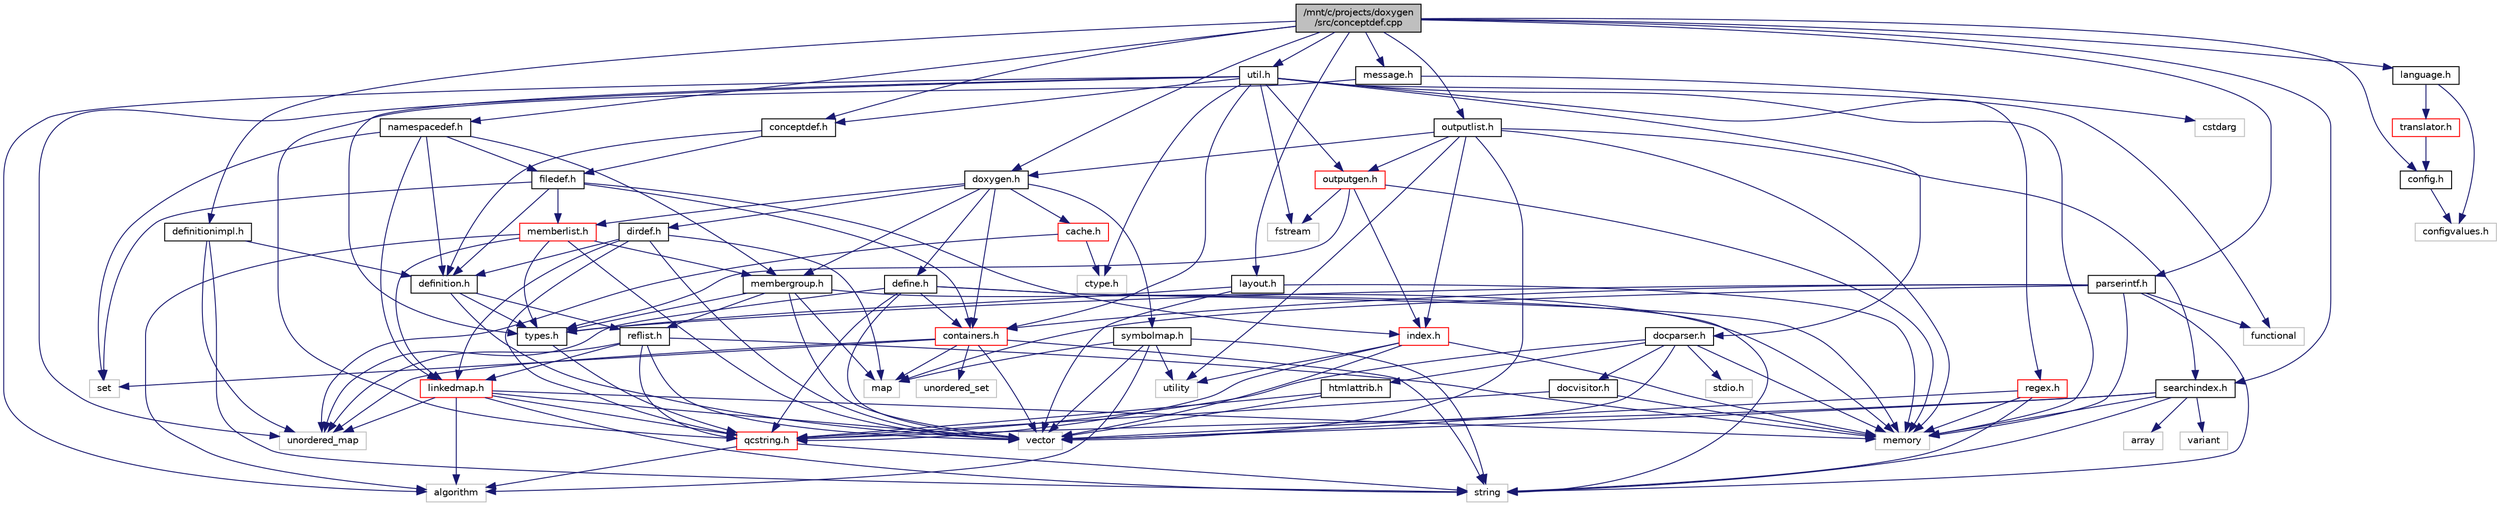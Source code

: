 digraph "/mnt/c/projects/doxygen/src/conceptdef.cpp"
{
 // LATEX_PDF_SIZE
  edge [fontname="Helvetica",fontsize="10",labelfontname="Helvetica",labelfontsize="10"];
  node [fontname="Helvetica",fontsize="10",shape=record];
  Node1 [label="/mnt/c/projects/doxygen\l/src/conceptdef.cpp",height=0.2,width=0.4,color="black", fillcolor="grey75", style="filled", fontcolor="black",tooltip=" "];
  Node1 -> Node2 [color="midnightblue",fontsize="10",style="solid"];
  Node2 [label="conceptdef.h",height=0.2,width=0.4,color="black", fillcolor="white", style="filled",URL="$conceptdef_8h.html",tooltip=" "];
  Node2 -> Node3 [color="midnightblue",fontsize="10",style="solid"];
  Node3 [label="definition.h",height=0.2,width=0.4,color="black", fillcolor="white", style="filled",URL="$definition_8h.html",tooltip=" "];
  Node3 -> Node4 [color="midnightblue",fontsize="10",style="solid"];
  Node4 [label="vector",height=0.2,width=0.4,color="grey75", fillcolor="white", style="filled",tooltip=" "];
  Node3 -> Node5 [color="midnightblue",fontsize="10",style="solid"];
  Node5 [label="types.h",height=0.2,width=0.4,color="black", fillcolor="white", style="filled",URL="$types_8h.html",tooltip="This file contains a number of basic enums and types."];
  Node5 -> Node6 [color="midnightblue",fontsize="10",style="solid"];
  Node6 [label="qcstring.h",height=0.2,width=0.4,color="red", fillcolor="white", style="filled",URL="$qcstring_8h.html",tooltip=" "];
  Node6 -> Node7 [color="midnightblue",fontsize="10",style="solid"];
  Node7 [label="string",height=0.2,width=0.4,color="grey75", fillcolor="white", style="filled",tooltip=" "];
  Node6 -> Node8 [color="midnightblue",fontsize="10",style="solid"];
  Node8 [label="algorithm",height=0.2,width=0.4,color="grey75", fillcolor="white", style="filled",tooltip=" "];
  Node3 -> Node16 [color="midnightblue",fontsize="10",style="solid"];
  Node16 [label="reflist.h",height=0.2,width=0.4,color="black", fillcolor="white", style="filled",URL="$reflist_8h.html",tooltip=" "];
  Node16 -> Node4 [color="midnightblue",fontsize="10",style="solid"];
  Node16 -> Node17 [color="midnightblue",fontsize="10",style="solid"];
  Node17 [label="unordered_map",height=0.2,width=0.4,color="grey75", fillcolor="white", style="filled",tooltip=" "];
  Node16 -> Node18 [color="midnightblue",fontsize="10",style="solid"];
  Node18 [label="memory",height=0.2,width=0.4,color="grey75", fillcolor="white", style="filled",tooltip=" "];
  Node16 -> Node6 [color="midnightblue",fontsize="10",style="solid"];
  Node16 -> Node19 [color="midnightblue",fontsize="10",style="solid"];
  Node19 [label="linkedmap.h",height=0.2,width=0.4,color="red", fillcolor="white", style="filled",URL="$linkedmap_8h.html",tooltip=" "];
  Node19 -> Node17 [color="midnightblue",fontsize="10",style="solid"];
  Node19 -> Node4 [color="midnightblue",fontsize="10",style="solid"];
  Node19 -> Node18 [color="midnightblue",fontsize="10",style="solid"];
  Node19 -> Node7 [color="midnightblue",fontsize="10",style="solid"];
  Node19 -> Node8 [color="midnightblue",fontsize="10",style="solid"];
  Node19 -> Node6 [color="midnightblue",fontsize="10",style="solid"];
  Node2 -> Node20 [color="midnightblue",fontsize="10",style="solid"];
  Node20 [label="filedef.h",height=0.2,width=0.4,color="black", fillcolor="white", style="filled",URL="$filedef_8h.html",tooltip=" "];
  Node20 -> Node21 [color="midnightblue",fontsize="10",style="solid"];
  Node21 [label="set",height=0.2,width=0.4,color="grey75", fillcolor="white", style="filled",tooltip=" "];
  Node20 -> Node22 [color="midnightblue",fontsize="10",style="solid"];
  Node22 [label="index.h",height=0.2,width=0.4,color="red", fillcolor="white", style="filled",URL="$index_8h.html",tooltip=" "];
  Node22 -> Node23 [color="midnightblue",fontsize="10",style="solid"];
  Node23 [label="utility",height=0.2,width=0.4,color="grey75", fillcolor="white", style="filled",tooltip=" "];
  Node22 -> Node4 [color="midnightblue",fontsize="10",style="solid"];
  Node22 -> Node18 [color="midnightblue",fontsize="10",style="solid"];
  Node22 -> Node6 [color="midnightblue",fontsize="10",style="solid"];
  Node20 -> Node3 [color="midnightblue",fontsize="10",style="solid"];
  Node20 -> Node25 [color="midnightblue",fontsize="10",style="solid"];
  Node25 [label="memberlist.h",height=0.2,width=0.4,color="red", fillcolor="white", style="filled",URL="$memberlist_8h.html",tooltip=" "];
  Node25 -> Node4 [color="midnightblue",fontsize="10",style="solid"];
  Node25 -> Node8 [color="midnightblue",fontsize="10",style="solid"];
  Node25 -> Node19 [color="midnightblue",fontsize="10",style="solid"];
  Node25 -> Node5 [color="midnightblue",fontsize="10",style="solid"];
  Node25 -> Node34 [color="midnightblue",fontsize="10",style="solid"];
  Node34 [label="membergroup.h",height=0.2,width=0.4,color="black", fillcolor="white", style="filled",URL="$membergroup_8h.html",tooltip=" "];
  Node34 -> Node4 [color="midnightblue",fontsize="10",style="solid"];
  Node34 -> Node31 [color="midnightblue",fontsize="10",style="solid"];
  Node31 [label="map",height=0.2,width=0.4,color="grey75", fillcolor="white", style="filled",tooltip=" "];
  Node34 -> Node18 [color="midnightblue",fontsize="10",style="solid"];
  Node34 -> Node5 [color="midnightblue",fontsize="10",style="solid"];
  Node34 -> Node16 [color="midnightblue",fontsize="10",style="solid"];
  Node20 -> Node30 [color="midnightblue",fontsize="10",style="solid"];
  Node30 [label="containers.h",height=0.2,width=0.4,color="red", fillcolor="white", style="filled",URL="$containers_8h.html",tooltip=" "];
  Node30 -> Node4 [color="midnightblue",fontsize="10",style="solid"];
  Node30 -> Node7 [color="midnightblue",fontsize="10",style="solid"];
  Node30 -> Node21 [color="midnightblue",fontsize="10",style="solid"];
  Node30 -> Node31 [color="midnightblue",fontsize="10",style="solid"];
  Node30 -> Node32 [color="midnightblue",fontsize="10",style="solid"];
  Node32 [label="unordered_set",height=0.2,width=0.4,color="grey75", fillcolor="white", style="filled",tooltip=" "];
  Node30 -> Node17 [color="midnightblue",fontsize="10",style="solid"];
  Node1 -> Node35 [color="midnightblue",fontsize="10",style="solid"];
  Node35 [label="definitionimpl.h",height=0.2,width=0.4,color="black", fillcolor="white", style="filled",URL="$definitionimpl_8h.html",tooltip=" "];
  Node35 -> Node17 [color="midnightblue",fontsize="10",style="solid"];
  Node35 -> Node7 [color="midnightblue",fontsize="10",style="solid"];
  Node35 -> Node3 [color="midnightblue",fontsize="10",style="solid"];
  Node1 -> Node36 [color="midnightblue",fontsize="10",style="solid"];
  Node36 [label="util.h",height=0.2,width=0.4,color="black", fillcolor="white", style="filled",URL="$util_8h.html",tooltip="A bunch of utility functions."];
  Node36 -> Node18 [color="midnightblue",fontsize="10",style="solid"];
  Node36 -> Node17 [color="midnightblue",fontsize="10",style="solid"];
  Node36 -> Node8 [color="midnightblue",fontsize="10",style="solid"];
  Node36 -> Node37 [color="midnightblue",fontsize="10",style="solid"];
  Node37 [label="functional",height=0.2,width=0.4,color="grey75", fillcolor="white", style="filled",tooltip=" "];
  Node36 -> Node38 [color="midnightblue",fontsize="10",style="solid"];
  Node38 [label="fstream",height=0.2,width=0.4,color="grey75", fillcolor="white", style="filled",tooltip=" "];
  Node36 -> Node39 [color="midnightblue",fontsize="10",style="solid"];
  Node39 [label="ctype.h",height=0.2,width=0.4,color="grey75", fillcolor="white", style="filled",tooltip=" "];
  Node36 -> Node5 [color="midnightblue",fontsize="10",style="solid"];
  Node36 -> Node40 [color="midnightblue",fontsize="10",style="solid"];
  Node40 [label="docparser.h",height=0.2,width=0.4,color="black", fillcolor="white", style="filled",URL="$docparser_8h.html",tooltip=" "];
  Node40 -> Node41 [color="midnightblue",fontsize="10",style="solid"];
  Node41 [label="stdio.h",height=0.2,width=0.4,color="grey75", fillcolor="white", style="filled",tooltip=" "];
  Node40 -> Node4 [color="midnightblue",fontsize="10",style="solid"];
  Node40 -> Node18 [color="midnightblue",fontsize="10",style="solid"];
  Node40 -> Node6 [color="midnightblue",fontsize="10",style="solid"];
  Node40 -> Node42 [color="midnightblue",fontsize="10",style="solid"];
  Node42 [label="docvisitor.h",height=0.2,width=0.4,color="black", fillcolor="white", style="filled",URL="$docvisitor_8h.html",tooltip=" "];
  Node42 -> Node18 [color="midnightblue",fontsize="10",style="solid"];
  Node42 -> Node6 [color="midnightblue",fontsize="10",style="solid"];
  Node40 -> Node43 [color="midnightblue",fontsize="10",style="solid"];
  Node43 [label="htmlattrib.h",height=0.2,width=0.4,color="black", fillcolor="white", style="filled",URL="$htmlattrib_8h.html",tooltip=" "];
  Node43 -> Node4 [color="midnightblue",fontsize="10",style="solid"];
  Node43 -> Node6 [color="midnightblue",fontsize="10",style="solid"];
  Node36 -> Node30 [color="midnightblue",fontsize="10",style="solid"];
  Node36 -> Node44 [color="midnightblue",fontsize="10",style="solid"];
  Node44 [label="outputgen.h",height=0.2,width=0.4,color="red", fillcolor="white", style="filled",URL="$outputgen_8h.html",tooltip=" "];
  Node44 -> Node18 [color="midnightblue",fontsize="10",style="solid"];
  Node44 -> Node38 [color="midnightblue",fontsize="10",style="solid"];
  Node44 -> Node5 [color="midnightblue",fontsize="10",style="solid"];
  Node44 -> Node22 [color="midnightblue",fontsize="10",style="solid"];
  Node36 -> Node50 [color="midnightblue",fontsize="10",style="solid"];
  Node50 [label="regex.h",height=0.2,width=0.4,color="red", fillcolor="white", style="filled",URL="$regex_8h.html",tooltip=" "];
  Node50 -> Node18 [color="midnightblue",fontsize="10",style="solid"];
  Node50 -> Node7 [color="midnightblue",fontsize="10",style="solid"];
  Node50 -> Node4 [color="midnightblue",fontsize="10",style="solid"];
  Node36 -> Node2 [color="midnightblue",fontsize="10",style="solid"];
  Node1 -> Node52 [color="midnightblue",fontsize="10",style="solid"];
  Node52 [label="config.h",height=0.2,width=0.4,color="black", fillcolor="white", style="filled",URL="$config_8h.html",tooltip=" "];
  Node52 -> Node53 [color="midnightblue",fontsize="10",style="solid"];
  Node53 [label="configvalues.h",height=0.2,width=0.4,color="grey75", fillcolor="white", style="filled",tooltip=" "];
  Node1 -> Node54 [color="midnightblue",fontsize="10",style="solid"];
  Node54 [label="doxygen.h",height=0.2,width=0.4,color="black", fillcolor="white", style="filled",URL="$doxygen_8h.html",tooltip=" "];
  Node54 -> Node30 [color="midnightblue",fontsize="10",style="solid"];
  Node54 -> Node34 [color="midnightblue",fontsize="10",style="solid"];
  Node54 -> Node55 [color="midnightblue",fontsize="10",style="solid"];
  Node55 [label="dirdef.h",height=0.2,width=0.4,color="black", fillcolor="white", style="filled",URL="$dirdef_8h.html",tooltip=" "];
  Node55 -> Node4 [color="midnightblue",fontsize="10",style="solid"];
  Node55 -> Node31 [color="midnightblue",fontsize="10",style="solid"];
  Node55 -> Node6 [color="midnightblue",fontsize="10",style="solid"];
  Node55 -> Node19 [color="midnightblue",fontsize="10",style="solid"];
  Node55 -> Node3 [color="midnightblue",fontsize="10",style="solid"];
  Node54 -> Node25 [color="midnightblue",fontsize="10",style="solid"];
  Node54 -> Node56 [color="midnightblue",fontsize="10",style="solid"];
  Node56 [label="define.h",height=0.2,width=0.4,color="black", fillcolor="white", style="filled",URL="$define_8h.html",tooltip=" "];
  Node56 -> Node4 [color="midnightblue",fontsize="10",style="solid"];
  Node56 -> Node18 [color="midnightblue",fontsize="10",style="solid"];
  Node56 -> Node7 [color="midnightblue",fontsize="10",style="solid"];
  Node56 -> Node17 [color="midnightblue",fontsize="10",style="solid"];
  Node56 -> Node6 [color="midnightblue",fontsize="10",style="solid"];
  Node56 -> Node30 [color="midnightblue",fontsize="10",style="solid"];
  Node54 -> Node57 [color="midnightblue",fontsize="10",style="solid"];
  Node57 [label="cache.h",height=0.2,width=0.4,color="red", fillcolor="white", style="filled",URL="$cache_8h.html",tooltip=" "];
  Node57 -> Node17 [color="midnightblue",fontsize="10",style="solid"];
  Node57 -> Node39 [color="midnightblue",fontsize="10",style="solid"];
  Node54 -> Node59 [color="midnightblue",fontsize="10",style="solid"];
  Node59 [label="symbolmap.h",height=0.2,width=0.4,color="black", fillcolor="white", style="filled",URL="$symbolmap_8h.html",tooltip=" "];
  Node59 -> Node8 [color="midnightblue",fontsize="10",style="solid"];
  Node59 -> Node31 [color="midnightblue",fontsize="10",style="solid"];
  Node59 -> Node4 [color="midnightblue",fontsize="10",style="solid"];
  Node59 -> Node7 [color="midnightblue",fontsize="10",style="solid"];
  Node59 -> Node23 [color="midnightblue",fontsize="10",style="solid"];
  Node1 -> Node60 [color="midnightblue",fontsize="10",style="solid"];
  Node60 [label="language.h",height=0.2,width=0.4,color="black", fillcolor="white", style="filled",URL="$language_8h.html",tooltip=" "];
  Node60 -> Node61 [color="midnightblue",fontsize="10",style="solid"];
  Node61 [label="translator.h",height=0.2,width=0.4,color="red", fillcolor="white", style="filled",URL="$translator_8h.html",tooltip=" "];
  Node61 -> Node52 [color="midnightblue",fontsize="10",style="solid"];
  Node60 -> Node53 [color="midnightblue",fontsize="10",style="solid"];
  Node1 -> Node62 [color="midnightblue",fontsize="10",style="solid"];
  Node62 [label="outputlist.h",height=0.2,width=0.4,color="black", fillcolor="white", style="filled",URL="$outputlist_8h.html",tooltip=" "];
  Node62 -> Node23 [color="midnightblue",fontsize="10",style="solid"];
  Node62 -> Node4 [color="midnightblue",fontsize="10",style="solid"];
  Node62 -> Node18 [color="midnightblue",fontsize="10",style="solid"];
  Node62 -> Node22 [color="midnightblue",fontsize="10",style="solid"];
  Node62 -> Node44 [color="midnightblue",fontsize="10",style="solid"];
  Node62 -> Node63 [color="midnightblue",fontsize="10",style="solid"];
  Node63 [label="searchindex.h",height=0.2,width=0.4,color="black", fillcolor="white", style="filled",URL="$searchindex_8h.html",tooltip="Web server based search engine."];
  Node63 -> Node18 [color="midnightblue",fontsize="10",style="solid"];
  Node63 -> Node4 [color="midnightblue",fontsize="10",style="solid"];
  Node63 -> Node7 [color="midnightblue",fontsize="10",style="solid"];
  Node63 -> Node64 [color="midnightblue",fontsize="10",style="solid"];
  Node64 [label="array",height=0.2,width=0.4,color="grey75", fillcolor="white", style="filled",tooltip=" "];
  Node63 -> Node65 [color="midnightblue",fontsize="10",style="solid"];
  Node65 [label="variant",height=0.2,width=0.4,color="grey75", fillcolor="white", style="filled",tooltip=" "];
  Node63 -> Node6 [color="midnightblue",fontsize="10",style="solid"];
  Node62 -> Node54 [color="midnightblue",fontsize="10",style="solid"];
  Node1 -> Node63 [color="midnightblue",fontsize="10",style="solid"];
  Node1 -> Node66 [color="midnightblue",fontsize="10",style="solid"];
  Node66 [label="message.h",height=0.2,width=0.4,color="black", fillcolor="white", style="filled",URL="$message_8h.html",tooltip=" "];
  Node66 -> Node67 [color="midnightblue",fontsize="10",style="solid"];
  Node67 [label="cstdarg",height=0.2,width=0.4,color="grey75", fillcolor="white", style="filled",tooltip=" "];
  Node66 -> Node6 [color="midnightblue",fontsize="10",style="solid"];
  Node1 -> Node68 [color="midnightblue",fontsize="10",style="solid"];
  Node68 [label="parserintf.h",height=0.2,width=0.4,color="black", fillcolor="white", style="filled",URL="$parserintf_8h.html",tooltip=" "];
  Node68 -> Node37 [color="midnightblue",fontsize="10",style="solid"];
  Node68 -> Node18 [color="midnightblue",fontsize="10",style="solid"];
  Node68 -> Node31 [color="midnightblue",fontsize="10",style="solid"];
  Node68 -> Node7 [color="midnightblue",fontsize="10",style="solid"];
  Node68 -> Node5 [color="midnightblue",fontsize="10",style="solid"];
  Node68 -> Node30 [color="midnightblue",fontsize="10",style="solid"];
  Node1 -> Node69 [color="midnightblue",fontsize="10",style="solid"];
  Node69 [label="layout.h",height=0.2,width=0.4,color="black", fillcolor="white", style="filled",URL="$layout_8h.html",tooltip=" "];
  Node69 -> Node18 [color="midnightblue",fontsize="10",style="solid"];
  Node69 -> Node4 [color="midnightblue",fontsize="10",style="solid"];
  Node69 -> Node5 [color="midnightblue",fontsize="10",style="solid"];
  Node1 -> Node70 [color="midnightblue",fontsize="10",style="solid"];
  Node70 [label="namespacedef.h",height=0.2,width=0.4,color="black", fillcolor="white", style="filled",URL="$namespacedef_8h.html",tooltip=" "];
  Node70 -> Node21 [color="midnightblue",fontsize="10",style="solid"];
  Node70 -> Node3 [color="midnightblue",fontsize="10",style="solid"];
  Node70 -> Node20 [color="midnightblue",fontsize="10",style="solid"];
  Node70 -> Node19 [color="midnightblue",fontsize="10",style="solid"];
  Node70 -> Node34 [color="midnightblue",fontsize="10",style="solid"];
}
